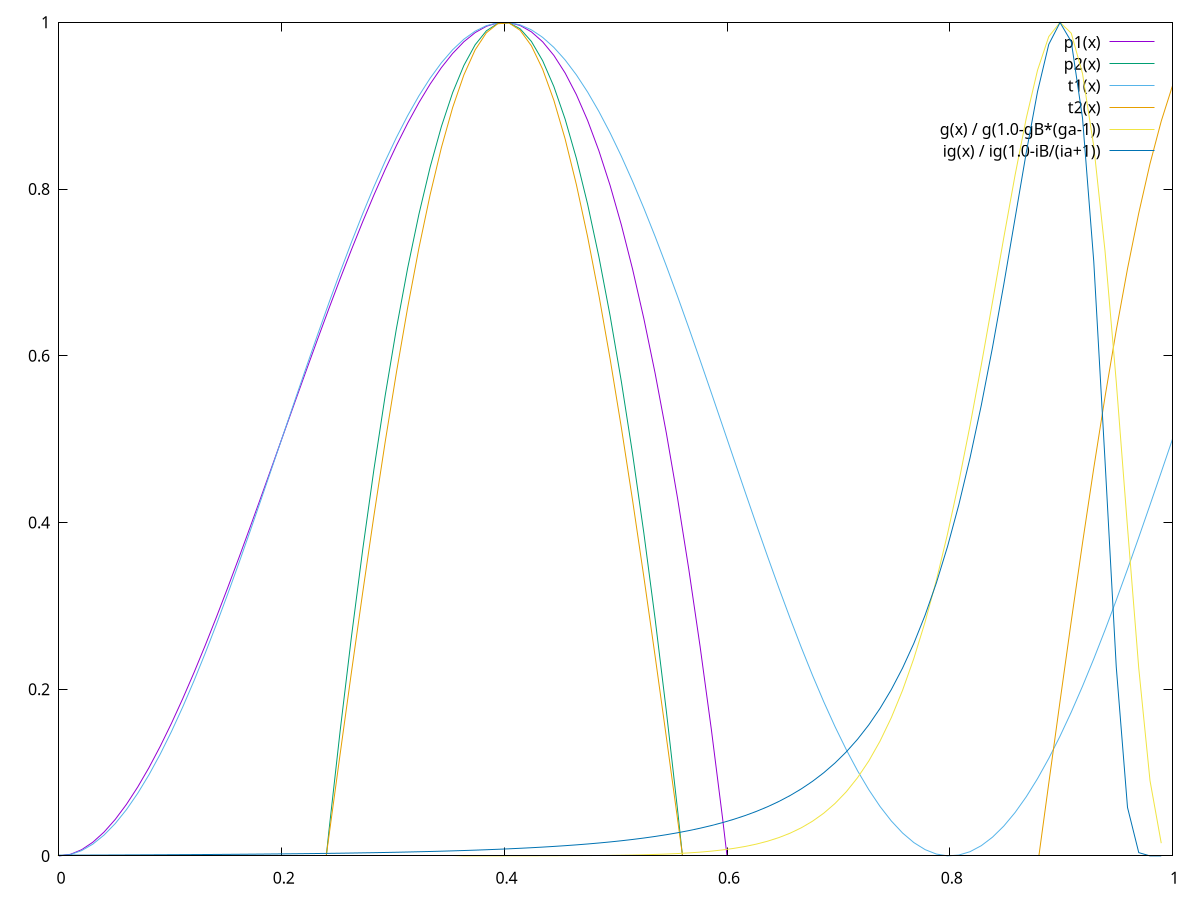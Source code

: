 set xrange [0:1]
set yrange [0:1]
Tp=0.40
Tn=0.16

# Polynomial
p1(t) = 3.0*(t/Tp)**2 - 2.0*(t/Tp)**3
p2(t) = 1.0 - ((t-Tp)/Tn)**2

# Trig
t1(t) = 0.5*(1.0-cos(pi*t/Tp))
t2(t) = cos((t-Tp)/Tn * pi/2)

# Gamma
ga = 4
gB = 0.1/(ga-1)
g(t) = exp((ga-1)*log(1.0-t) - (1.0-t)/gB)

# Inv Gamma
ia = 4
iB = 0.1*(ia+1)
ig(t) = exp(-(ia+1)*log(1.0-t) - iB/(1.0-t))

# LF


plot p1(x), p2(x), t1(x), t2(x), \
     g(x) / g(1.0-gB*(ga-1)), \
     ig(x) / ig(1.0-iB/(ia+1))

pause -1